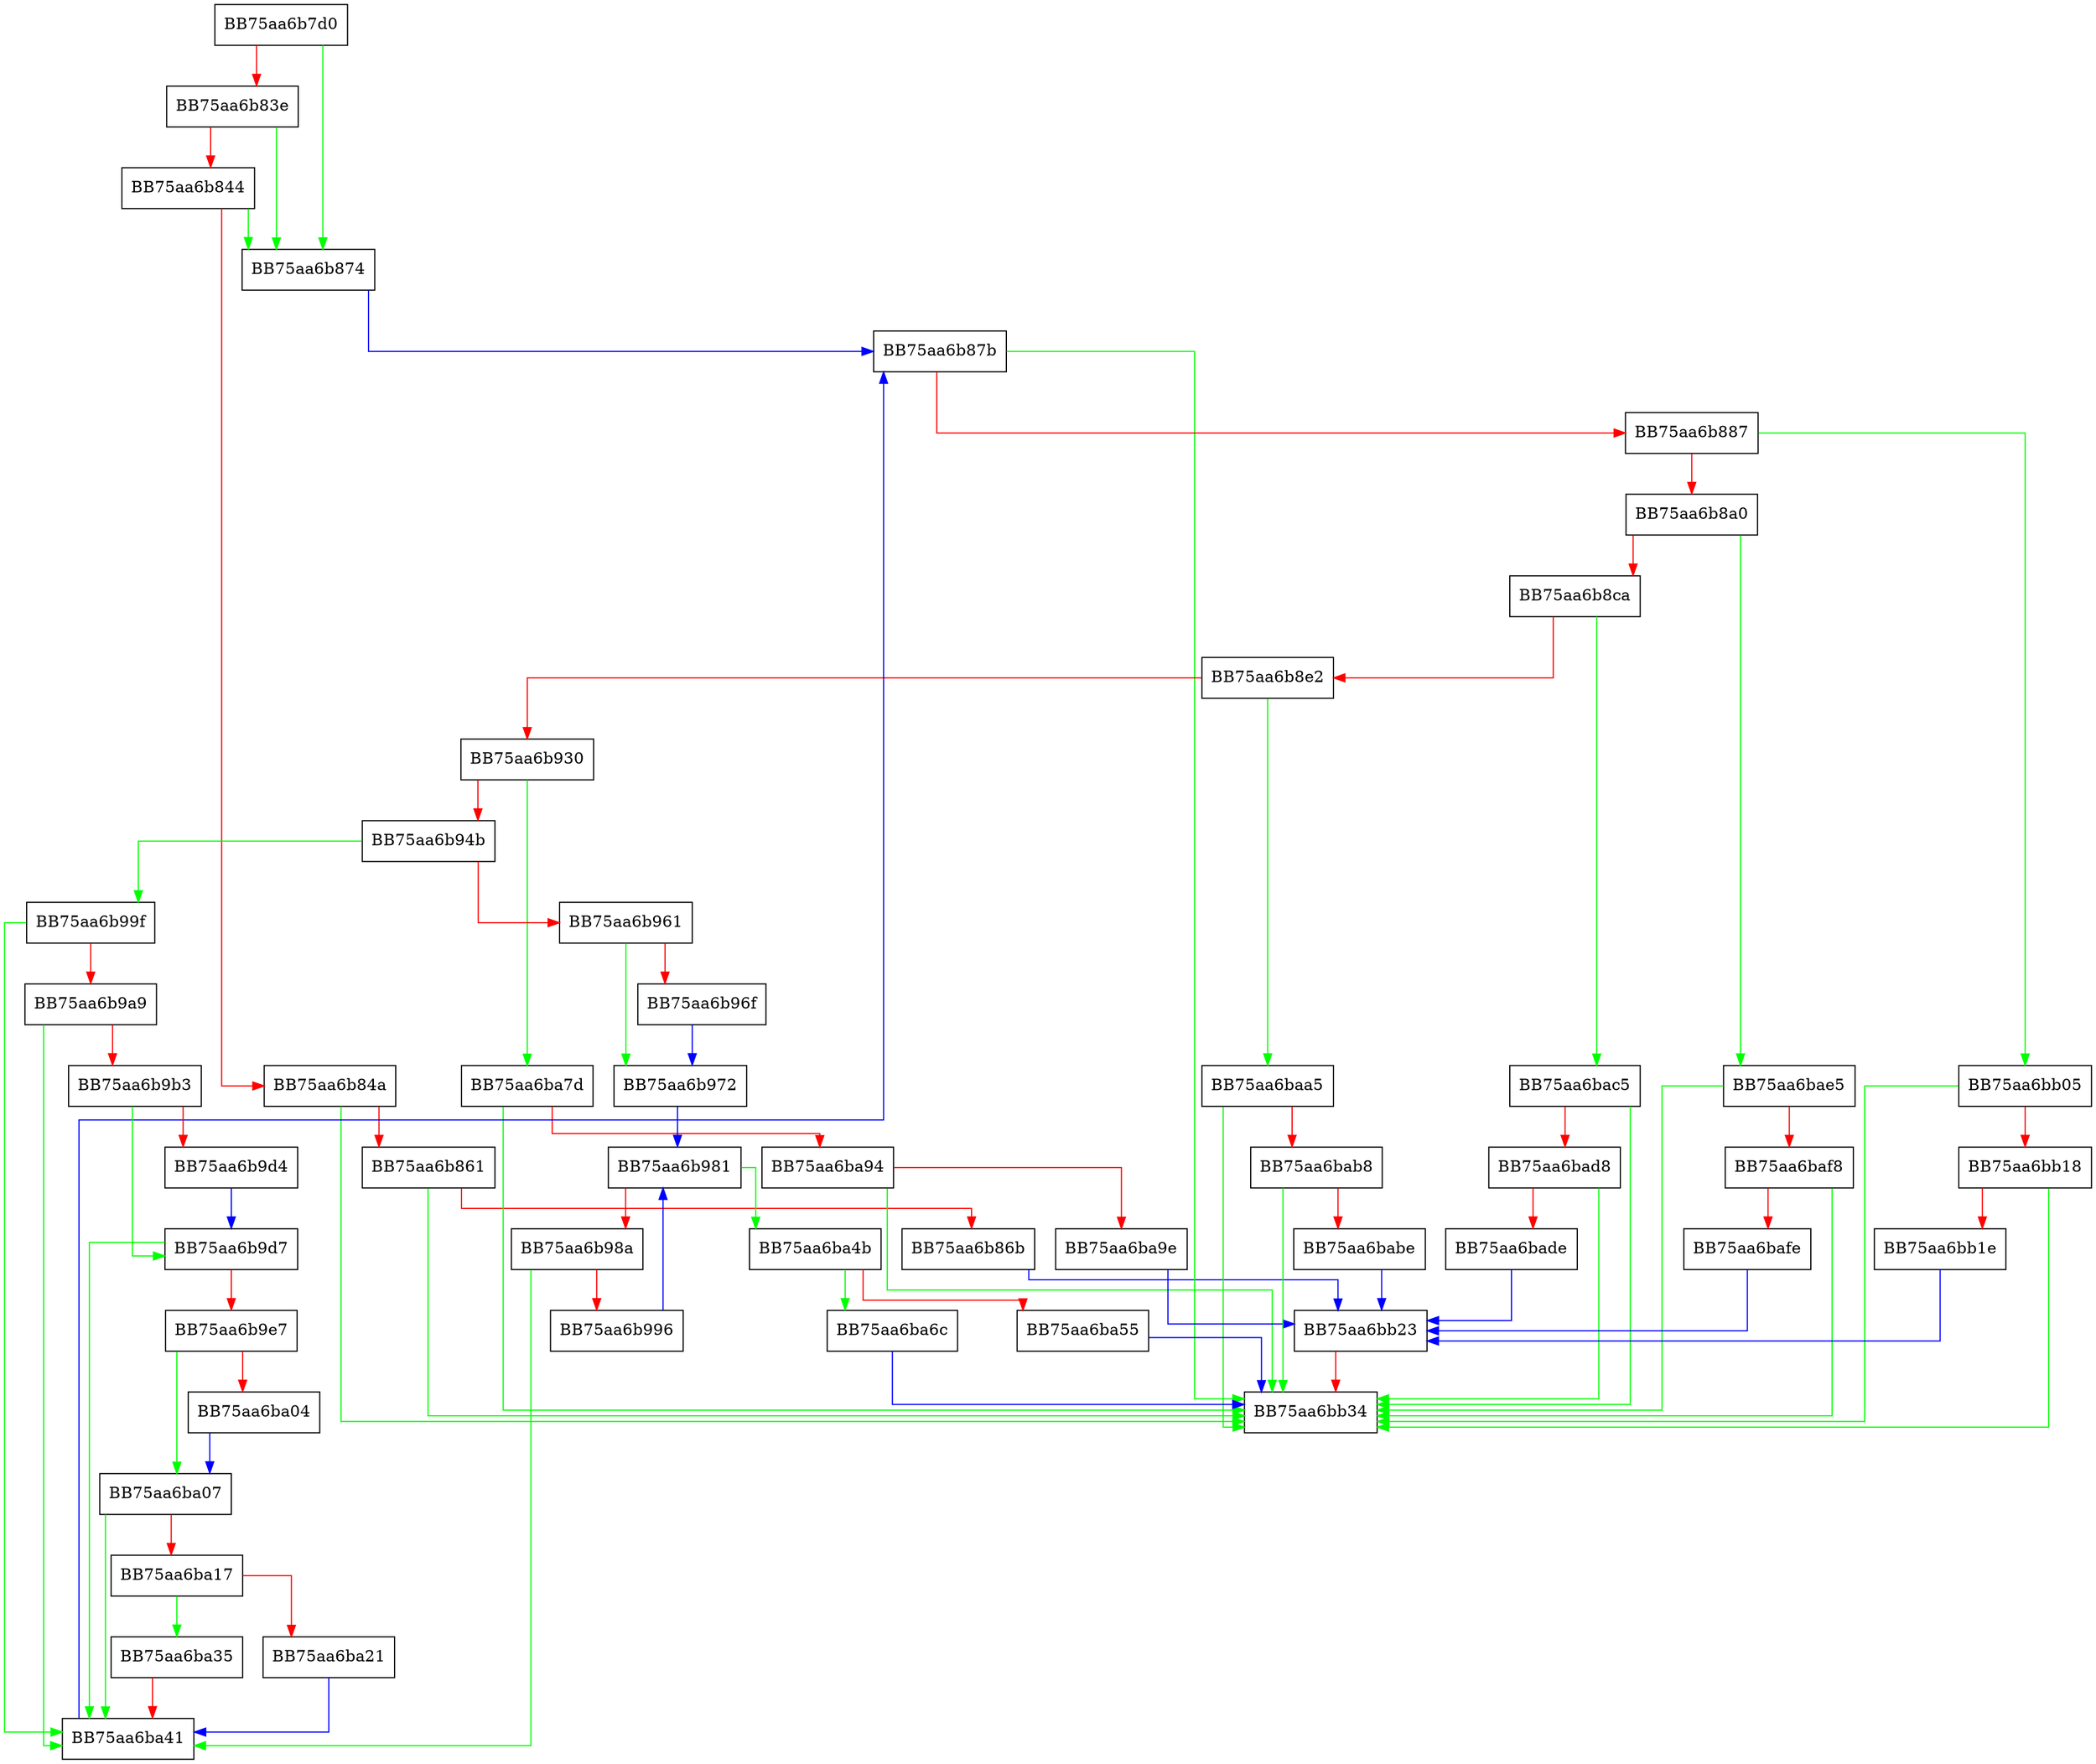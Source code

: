 digraph getCentralDirectoryRecords {
  node [shape="box"];
  graph [splines=ortho];
  BB75aa6b7d0 -> BB75aa6b874 [color="green"];
  BB75aa6b7d0 -> BB75aa6b83e [color="red"];
  BB75aa6b83e -> BB75aa6b874 [color="green"];
  BB75aa6b83e -> BB75aa6b844 [color="red"];
  BB75aa6b844 -> BB75aa6b874 [color="green"];
  BB75aa6b844 -> BB75aa6b84a [color="red"];
  BB75aa6b84a -> BB75aa6bb34 [color="green"];
  BB75aa6b84a -> BB75aa6b861 [color="red"];
  BB75aa6b861 -> BB75aa6bb34 [color="green"];
  BB75aa6b861 -> BB75aa6b86b [color="red"];
  BB75aa6b86b -> BB75aa6bb23 [color="blue"];
  BB75aa6b874 -> BB75aa6b87b [color="blue"];
  BB75aa6b87b -> BB75aa6bb34 [color="green"];
  BB75aa6b87b -> BB75aa6b887 [color="red"];
  BB75aa6b887 -> BB75aa6bb05 [color="green"];
  BB75aa6b887 -> BB75aa6b8a0 [color="red"];
  BB75aa6b8a0 -> BB75aa6bae5 [color="green"];
  BB75aa6b8a0 -> BB75aa6b8ca [color="red"];
  BB75aa6b8ca -> BB75aa6bac5 [color="green"];
  BB75aa6b8ca -> BB75aa6b8e2 [color="red"];
  BB75aa6b8e2 -> BB75aa6baa5 [color="green"];
  BB75aa6b8e2 -> BB75aa6b930 [color="red"];
  BB75aa6b930 -> BB75aa6ba7d [color="green"];
  BB75aa6b930 -> BB75aa6b94b [color="red"];
  BB75aa6b94b -> BB75aa6b99f [color="green"];
  BB75aa6b94b -> BB75aa6b961 [color="red"];
  BB75aa6b961 -> BB75aa6b972 [color="green"];
  BB75aa6b961 -> BB75aa6b96f [color="red"];
  BB75aa6b96f -> BB75aa6b972 [color="blue"];
  BB75aa6b972 -> BB75aa6b981 [color="blue"];
  BB75aa6b981 -> BB75aa6ba4b [color="green"];
  BB75aa6b981 -> BB75aa6b98a [color="red"];
  BB75aa6b98a -> BB75aa6ba41 [color="green"];
  BB75aa6b98a -> BB75aa6b996 [color="red"];
  BB75aa6b996 -> BB75aa6b981 [color="blue"];
  BB75aa6b99f -> BB75aa6ba41 [color="green"];
  BB75aa6b99f -> BB75aa6b9a9 [color="red"];
  BB75aa6b9a9 -> BB75aa6ba41 [color="green"];
  BB75aa6b9a9 -> BB75aa6b9b3 [color="red"];
  BB75aa6b9b3 -> BB75aa6b9d7 [color="green"];
  BB75aa6b9b3 -> BB75aa6b9d4 [color="red"];
  BB75aa6b9d4 -> BB75aa6b9d7 [color="blue"];
  BB75aa6b9d7 -> BB75aa6ba41 [color="green"];
  BB75aa6b9d7 -> BB75aa6b9e7 [color="red"];
  BB75aa6b9e7 -> BB75aa6ba07 [color="green"];
  BB75aa6b9e7 -> BB75aa6ba04 [color="red"];
  BB75aa6ba04 -> BB75aa6ba07 [color="blue"];
  BB75aa6ba07 -> BB75aa6ba41 [color="green"];
  BB75aa6ba07 -> BB75aa6ba17 [color="red"];
  BB75aa6ba17 -> BB75aa6ba35 [color="green"];
  BB75aa6ba17 -> BB75aa6ba21 [color="red"];
  BB75aa6ba21 -> BB75aa6ba41 [color="blue"];
  BB75aa6ba35 -> BB75aa6ba41 [color="red"];
  BB75aa6ba41 -> BB75aa6b87b [color="blue"];
  BB75aa6ba4b -> BB75aa6ba6c [color="green"];
  BB75aa6ba4b -> BB75aa6ba55 [color="red"];
  BB75aa6ba55 -> BB75aa6bb34 [color="blue"];
  BB75aa6ba6c -> BB75aa6bb34 [color="blue"];
  BB75aa6ba7d -> BB75aa6bb34 [color="green"];
  BB75aa6ba7d -> BB75aa6ba94 [color="red"];
  BB75aa6ba94 -> BB75aa6bb34 [color="green"];
  BB75aa6ba94 -> BB75aa6ba9e [color="red"];
  BB75aa6ba9e -> BB75aa6bb23 [color="blue"];
  BB75aa6baa5 -> BB75aa6bb34 [color="green"];
  BB75aa6baa5 -> BB75aa6bab8 [color="red"];
  BB75aa6bab8 -> BB75aa6bb34 [color="green"];
  BB75aa6bab8 -> BB75aa6babe [color="red"];
  BB75aa6babe -> BB75aa6bb23 [color="blue"];
  BB75aa6bac5 -> BB75aa6bb34 [color="green"];
  BB75aa6bac5 -> BB75aa6bad8 [color="red"];
  BB75aa6bad8 -> BB75aa6bb34 [color="green"];
  BB75aa6bad8 -> BB75aa6bade [color="red"];
  BB75aa6bade -> BB75aa6bb23 [color="blue"];
  BB75aa6bae5 -> BB75aa6bb34 [color="green"];
  BB75aa6bae5 -> BB75aa6baf8 [color="red"];
  BB75aa6baf8 -> BB75aa6bb34 [color="green"];
  BB75aa6baf8 -> BB75aa6bafe [color="red"];
  BB75aa6bafe -> BB75aa6bb23 [color="blue"];
  BB75aa6bb05 -> BB75aa6bb34 [color="green"];
  BB75aa6bb05 -> BB75aa6bb18 [color="red"];
  BB75aa6bb18 -> BB75aa6bb34 [color="green"];
  BB75aa6bb18 -> BB75aa6bb1e [color="red"];
  BB75aa6bb1e -> BB75aa6bb23 [color="blue"];
  BB75aa6bb23 -> BB75aa6bb34 [color="red"];
}